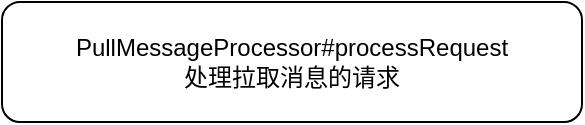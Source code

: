 <mxfile version="14.6.13" type="github">
  <diagram id="K38YBU3IIqXA5fQycOrK" name="Page-1">
    <mxGraphModel dx="946" dy="536" grid="1" gridSize="10" guides="1" tooltips="1" connect="1" arrows="1" fold="1" page="1" pageScale="1" pageWidth="827" pageHeight="1169" math="0" shadow="0">
      <root>
        <mxCell id="0" />
        <mxCell id="1" parent="0" />
        <mxCell id="q2ROC-vBcyU0IMukdGRh-1" value="PullMessageProcessor#processRequest&lt;br&gt;处理拉取消息的请求" style="rounded=1;whiteSpace=wrap;html=1;" vertex="1" parent="1">
          <mxGeometry x="160" y="120" width="290" height="60" as="geometry" />
        </mxCell>
      </root>
    </mxGraphModel>
  </diagram>
</mxfile>
